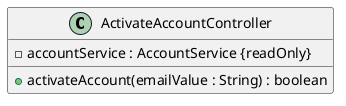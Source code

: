 @startuml
'Attribute syntax: <visibility> <name> : <type> <multiplicity> = <default>
'Method syntax: <visibility> <name (parameter-list)> : <return-type> - For simplicity the type of the parameter-list is not specified

class ActivateAccountController {
    - accountService : AccountService {readOnly}

    +activateAccount(emailValue : String) : boolean
}

@enduml